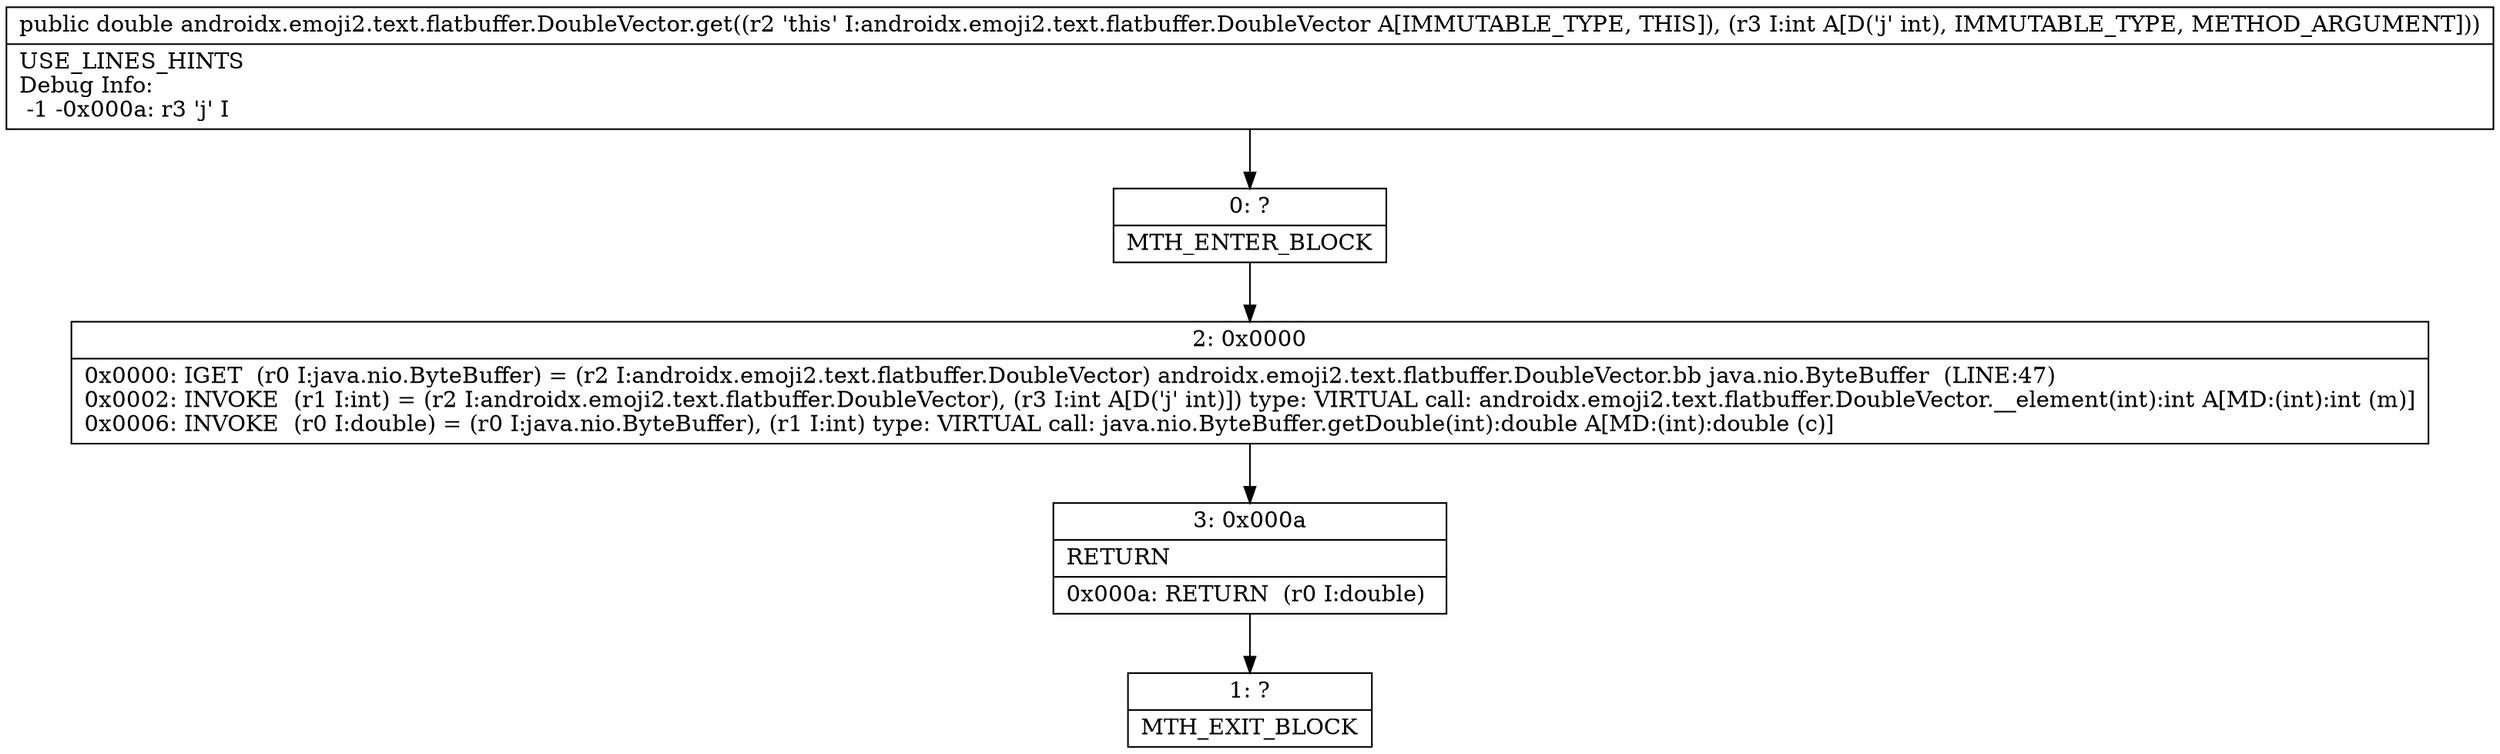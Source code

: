 digraph "CFG forandroidx.emoji2.text.flatbuffer.DoubleVector.get(I)D" {
Node_0 [shape=record,label="{0\:\ ?|MTH_ENTER_BLOCK\l}"];
Node_2 [shape=record,label="{2\:\ 0x0000|0x0000: IGET  (r0 I:java.nio.ByteBuffer) = (r2 I:androidx.emoji2.text.flatbuffer.DoubleVector) androidx.emoji2.text.flatbuffer.DoubleVector.bb java.nio.ByteBuffer  (LINE:47)\l0x0002: INVOKE  (r1 I:int) = (r2 I:androidx.emoji2.text.flatbuffer.DoubleVector), (r3 I:int A[D('j' int)]) type: VIRTUAL call: androidx.emoji2.text.flatbuffer.DoubleVector.__element(int):int A[MD:(int):int (m)]\l0x0006: INVOKE  (r0 I:double) = (r0 I:java.nio.ByteBuffer), (r1 I:int) type: VIRTUAL call: java.nio.ByteBuffer.getDouble(int):double A[MD:(int):double (c)]\l}"];
Node_3 [shape=record,label="{3\:\ 0x000a|RETURN\l|0x000a: RETURN  (r0 I:double) \l}"];
Node_1 [shape=record,label="{1\:\ ?|MTH_EXIT_BLOCK\l}"];
MethodNode[shape=record,label="{public double androidx.emoji2.text.flatbuffer.DoubleVector.get((r2 'this' I:androidx.emoji2.text.flatbuffer.DoubleVector A[IMMUTABLE_TYPE, THIS]), (r3 I:int A[D('j' int), IMMUTABLE_TYPE, METHOD_ARGUMENT]))  | USE_LINES_HINTS\lDebug Info:\l  \-1 \-0x000a: r3 'j' I\l}"];
MethodNode -> Node_0;Node_0 -> Node_2;
Node_2 -> Node_3;
Node_3 -> Node_1;
}

